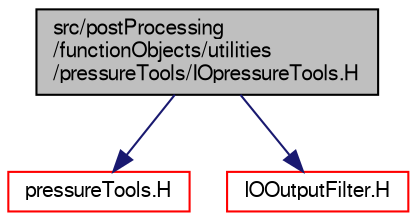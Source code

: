 digraph "src/postProcessing/functionObjects/utilities/pressureTools/IOpressureTools.H"
{
  bgcolor="transparent";
  edge [fontname="FreeSans",fontsize="10",labelfontname="FreeSans",labelfontsize="10"];
  node [fontname="FreeSans",fontsize="10",shape=record];
  Node0 [label="src/postProcessing\l/functionObjects/utilities\l/pressureTools/IOpressureTools.H",height=0.2,width=0.4,color="black", fillcolor="grey75", style="filled", fontcolor="black"];
  Node0 -> Node1 [color="midnightblue",fontsize="10",style="solid",fontname="FreeSans"];
  Node1 [label="pressureTools.H",height=0.2,width=0.4,color="red",URL="$a13787.html"];
  Node0 -> Node116 [color="midnightblue",fontsize="10",style="solid",fontname="FreeSans"];
  Node116 [label="IOOutputFilter.H",height=0.2,width=0.4,color="red",URL="$a08969.html"];
}
